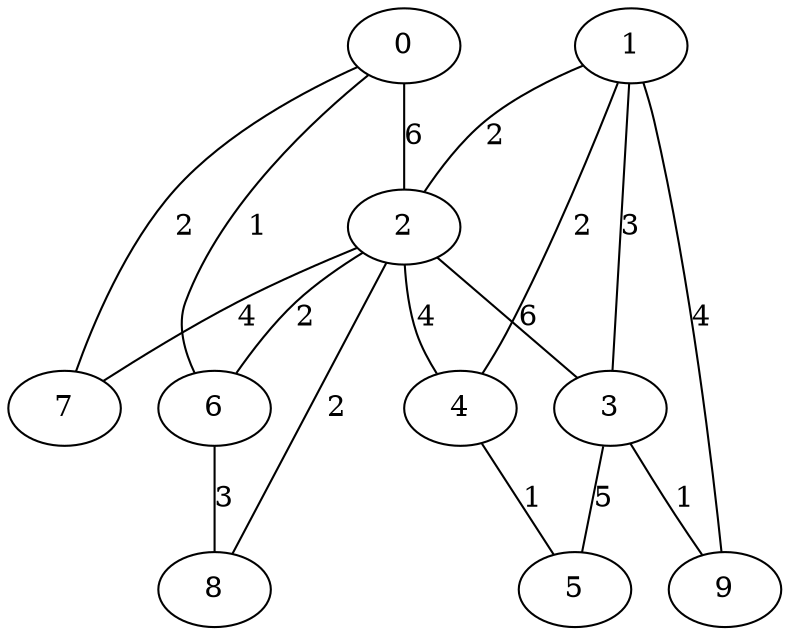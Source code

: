 graph g {
  0 [ habit = 3, size = 170, x = 1, y = 8 ]
  1 [ habit = 2, size = 386, x = 7, y = 4 ]
  2 [ habit = 10, size = 304, x = 4, y = 6 ]
  3 [ habit = 9, size = 170, x = 9, y = 4 ]
  4 [ habit = 6, size = 230, x = 7, y = 8 ]
  5 [ habit = 8, size = 291, x = 10, y = 8 ]
  6 [ habit = 2, size = 61, x = 2, y = 5 ]
  7 [ base = 1, habit = 3, size = 163, x = 3, y = 10 ]
  8 [ habit = 3, size = 285, x = 3, y = 2 ]
  9 [ base = 2, habit = 10, size = 402, x = 9, y = 1 ]

  0 -- 2 [ label = 6, weight = 6 ]
  0 -- 6 [ label = 1, weight = 1 ]
  0 -- 7 [ label = 2, weight = 2 ]
  1 -- 2 [ label = 2, weight = 2 ]
  1 -- 3 [ label = 3, weight = 3 ]
  1 -- 4 [ label = 2, weight = 2 ]
  1 -- 9 [ label = 4, weight = 4 ]
  2 -- 6 [ label = 2, weight = 2 ]
  2 -- 7 [ label = 4, weight = 4 ]
  2 -- 3 [ label = 6, weight = 6 ]
  2 -- 4 [ label = 4, weight = 4 ]
  2 -- 8 [ label = 2, weight = 2 ]
  3 -- 9 [ label = 1, weight = 1 ]
  3 -- 5 [ label = 5, weight = 5 ]
  4 -- 5 [ label = 1, weight = 1 ]
  6 -- 8 [ label = 3, weight = 3 ]
}
